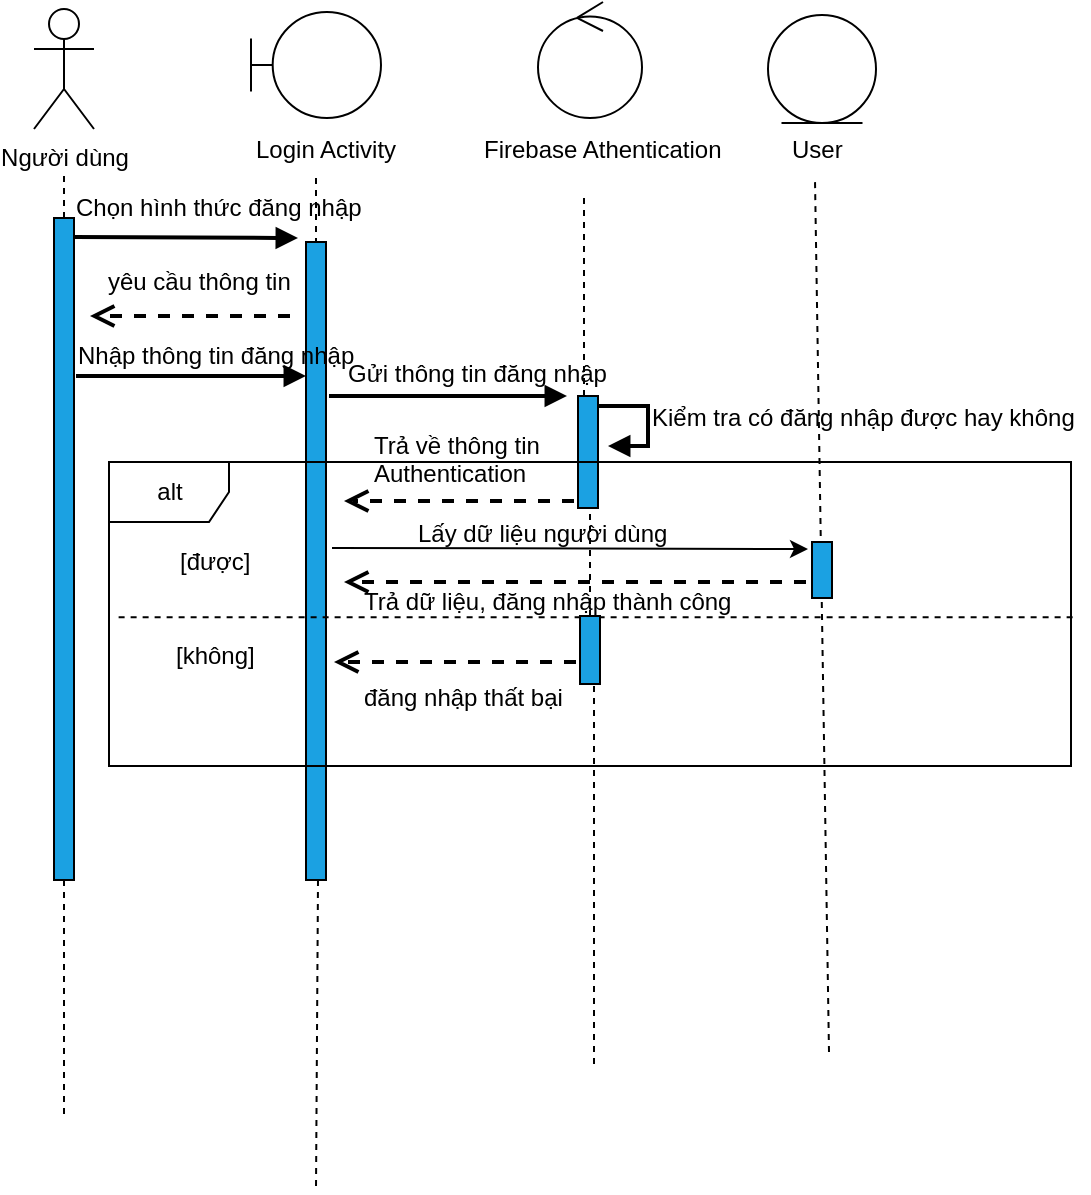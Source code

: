 <mxfile version="10.7.5" type="device"><diagram id="w3C4QUO1yhka0z2PMHqf" name="Page-1"><mxGraphModel dx="824" dy="496" grid="0" gridSize="10" guides="1" tooltips="1" connect="1" arrows="1" fold="1" page="0" pageScale="1" pageWidth="850" pageHeight="1100" math="0" shadow="0"><root><mxCell id="0"/><mxCell id="1" parent="0"/><mxCell id="lGTmgRn-pwPCFC8aHeE3-1" value="Người dùng" style="shape=umlActor;verticalLabelPosition=bottom;labelBackgroundColor=#ffffff;verticalAlign=top;html=1;outlineConnect=0;" parent="1" vertex="1"><mxGeometry x="125" y="46.5" width="30" height="60" as="geometry"/></mxCell><mxCell id="lGTmgRn-pwPCFC8aHeE3-2" value="" style="ellipse;shape=umlControl;whiteSpace=wrap;html=1;strokeColor=#000000;" parent="1" vertex="1"><mxGeometry x="377" y="43" width="52" height="58" as="geometry"/></mxCell><mxCell id="lGTmgRn-pwPCFC8aHeE3-3" value="Firebase Athentication" style="text;html=1;resizable=0;points=[];autosize=1;align=left;verticalAlign=top;spacingTop=-4;" parent="1" vertex="1"><mxGeometry x="348" y="106.5" width="129" height="14" as="geometry"/></mxCell><mxCell id="lGTmgRn-pwPCFC8aHeE3-4" value="" style="shape=umlBoundary;whiteSpace=wrap;html=1;strokeColor=#000000;" parent="1" vertex="1"><mxGeometry x="233.5" y="48" width="65" height="53" as="geometry"/></mxCell><mxCell id="lGTmgRn-pwPCFC8aHeE3-5" value="Login Activity" style="text;html=1;resizable=0;points=[];autosize=1;align=left;verticalAlign=top;spacingTop=-4;" parent="1" vertex="1"><mxGeometry x="233.5" y="106.5" width="81" height="14" as="geometry"/></mxCell><mxCell id="lGTmgRn-pwPCFC8aHeE3-6" value="" style="ellipse;shape=umlEntity;whiteSpace=wrap;html=1;strokeColor=#000000;" parent="1" vertex="1"><mxGeometry x="492" y="49.5" width="54" height="54" as="geometry"/></mxCell><mxCell id="lGTmgRn-pwPCFC8aHeE3-7" value="User" style="text;html=1;resizable=0;points=[];autosize=1;align=left;verticalAlign=top;spacingTop=-4;" parent="1" vertex="1"><mxGeometry x="501.5" y="106.5" width="35" height="14" as="geometry"/></mxCell><mxCell id="lGTmgRn-pwPCFC8aHeE3-8" value="" style="endArrow=block;endFill=1;endSize=6;html=1;strokeWidth=2;" parent="1" edge="1"><mxGeometry width="100" relative="1" as="geometry"><mxPoint x="145" y="160.5" as="sourcePoint"/><mxPoint x="257" y="161" as="targetPoint"/></mxGeometry></mxCell><mxCell id="lGTmgRn-pwPCFC8aHeE3-11" value="" style="endArrow=block;endFill=1;endSize=6;html=1;strokeWidth=2;" parent="1" edge="1"><mxGeometry width="100" relative="1" as="geometry"><mxPoint x="272.5" y="240" as="sourcePoint"/><mxPoint x="391.5" y="240" as="targetPoint"/></mxGeometry></mxCell><mxCell id="lGTmgRn-pwPCFC8aHeE3-13" value="Chọn hình thức đăng nhập" style="text;html=1;resizable=0;points=[];autosize=1;align=left;verticalAlign=top;spacingTop=-4;fillColor=#ffffff;" parent="1" vertex="1"><mxGeometry x="143.5" y="135.5" width="153" height="14" as="geometry"/></mxCell><mxCell id="lGTmgRn-pwPCFC8aHeE3-15" value="Gửi thông tin đăng nhập" style="text;html=1;resizable=0;points=[];autosize=1;align=left;verticalAlign=top;spacingTop=-4;" parent="1" vertex="1"><mxGeometry x="280" y="219" width="139" height="14" as="geometry"/></mxCell><mxCell id="lGTmgRn-pwPCFC8aHeE3-18" value="" style="endArrow=none;dashed=1;html=1;strokeWidth=1;" parent="1" source="lGTmgRn-pwPCFC8aHeE3-19" edge="1"><mxGeometry width="50" height="50" relative="1" as="geometry"><mxPoint x="140" y="520" as="sourcePoint"/><mxPoint x="140" y="130" as="targetPoint"/></mxGeometry></mxCell><mxCell id="lGTmgRn-pwPCFC8aHeE3-19" value="" style="html=1;points=[];perimeter=orthogonalPerimeter;fillColor=#1ba1e2;strokeColor=#000000;fontColor=#ffffff;" parent="1" vertex="1"><mxGeometry x="135" y="151" width="10" height="331" as="geometry"/></mxCell><mxCell id="lGTmgRn-pwPCFC8aHeE3-20" value="" style="endArrow=none;dashed=1;html=1;strokeWidth=1;" parent="1" source="lGTmgRn-pwPCFC8aHeE3-19" edge="1"><mxGeometry width="50" height="50" relative="1" as="geometry"><mxPoint x="140" y="520" as="sourcePoint"/><mxPoint x="140" y="601" as="targetPoint"/></mxGeometry></mxCell><mxCell id="lGTmgRn-pwPCFC8aHeE3-21" value="" style="endArrow=none;dashed=1;html=1;strokeWidth=1;exitX=0.5;exitY=0.003;exitDx=0;exitDy=0;exitPerimeter=0;" parent="1" source="lGTmgRn-pwPCFC8aHeE3-22" edge="1"><mxGeometry width="50" height="50" relative="1" as="geometry"><mxPoint x="266" y="520" as="sourcePoint"/><mxPoint x="266" y="131" as="targetPoint"/></mxGeometry></mxCell><mxCell id="lGTmgRn-pwPCFC8aHeE3-22" value="" style="html=1;points=[];perimeter=orthogonalPerimeter;fillColor=#1ba1e2;strokeColor=#000000;fontColor=#ffffff;" parent="1" vertex="1"><mxGeometry x="261" y="163" width="10" height="319" as="geometry"/></mxCell><mxCell id="lGTmgRn-pwPCFC8aHeE3-23" value="" style="endArrow=none;dashed=1;html=1;strokeWidth=1;exitX=-0.014;exitY=-0.107;exitDx=0;exitDy=0;exitPerimeter=0;" parent="1" edge="1"><mxGeometry width="50" height="50" relative="1" as="geometry"><mxPoint x="267" y="482" as="sourcePoint"/><mxPoint x="266" y="637" as="targetPoint"/></mxGeometry></mxCell><mxCell id="lGTmgRn-pwPCFC8aHeE3-24" value="" style="endArrow=none;dashed=1;html=1;strokeWidth=1;" parent="1" source="lGTmgRn-pwPCFC8aHeE3-25" edge="1"><mxGeometry width="50" height="50" relative="1" as="geometry"><mxPoint x="400" y="520" as="sourcePoint"/><mxPoint x="400" y="140" as="targetPoint"/></mxGeometry></mxCell><mxCell id="lGTmgRn-pwPCFC8aHeE3-25" value="" style="html=1;points=[];perimeter=orthogonalPerimeter;fillColor=#1ba1e2;strokeColor=#000000;fontColor=#ffffff;" parent="1" vertex="1"><mxGeometry x="397" y="240" width="10" height="33" as="geometry"/></mxCell><mxCell id="lGTmgRn-pwPCFC8aHeE3-26" value="" style="endArrow=none;dashed=1;html=1;strokeWidth=1;" parent="1" source="lGTmgRn-pwPCFC8aHeE3-53" target="lGTmgRn-pwPCFC8aHeE3-25" edge="1"><mxGeometry width="50" height="50" relative="1" as="geometry"><mxPoint x="400" y="574" as="sourcePoint"/><mxPoint x="400" y="140" as="targetPoint"/></mxGeometry></mxCell><mxCell id="lGTmgRn-pwPCFC8aHeE3-32" value="" style="endArrow=none;dashed=1;html=1;strokeWidth=1;" parent="1" edge="1"><mxGeometry width="50" height="50" relative="1" as="geometry"><mxPoint x="522.5" y="568" as="sourcePoint"/><mxPoint x="515.5" y="132" as="targetPoint"/></mxGeometry></mxCell><mxCell id="lGTmgRn-pwPCFC8aHeE3-33" value="" style="html=1;verticalAlign=bottom;endArrow=open;dashed=1;endSize=8;strokeWidth=2;" parent="1" edge="1"><mxGeometry relative="1" as="geometry"><mxPoint x="253" y="200" as="sourcePoint"/><mxPoint x="153" y="200" as="targetPoint"/></mxGeometry></mxCell><mxCell id="lGTmgRn-pwPCFC8aHeE3-34" value="yêu cầu thông tin" style="text;html=1;resizable=0;points=[];autosize=1;align=left;verticalAlign=top;spacingTop=-4;fillColor=none;" parent="1" vertex="1"><mxGeometry x="160" y="173" width="101" height="14" as="geometry"/></mxCell><mxCell id="lGTmgRn-pwPCFC8aHeE3-35" value="" style="endArrow=block;endFill=1;endSize=6;html=1;strokeWidth=2;" parent="1" edge="1"><mxGeometry width="100" relative="1" as="geometry"><mxPoint x="146" y="230" as="sourcePoint"/><mxPoint x="261" y="230" as="targetPoint"/></mxGeometry></mxCell><mxCell id="lGTmgRn-pwPCFC8aHeE3-36" value="Nhập thông tin đăng nhập" style="text;html=1;resizable=0;points=[];autosize=1;align=left;verticalAlign=top;spacingTop=-4;" parent="1" vertex="1"><mxGeometry x="145" y="210" width="148" height="14" as="geometry"/></mxCell><mxCell id="lGTmgRn-pwPCFC8aHeE3-41" value="" style="edgeStyle=orthogonalEdgeStyle;html=1;align=left;spacingLeft=2;endArrow=block;rounded=0;entryX=1;entryY=0;strokeWidth=2;" parent="1" edge="1"><mxGeometry x="1" y="350" relative="1" as="geometry"><mxPoint x="407" y="245" as="sourcePoint"/><Array as="points"><mxPoint x="432" y="245"/><mxPoint x="432" y="265"/></Array><mxPoint x="412" y="265" as="targetPoint"/><mxPoint x="-303" y="-174" as="offset"/></mxGeometry></mxCell><mxCell id="lGTmgRn-pwPCFC8aHeE3-42" value="Kiểm tra có đăng nhập được hay không" style="text;html=1;resizable=0;points=[];autosize=1;align=left;verticalAlign=top;spacingTop=-4;" parent="1" vertex="1"><mxGeometry x="431.5" y="241" width="221" height="14" as="geometry"/></mxCell><mxCell id="lGTmgRn-pwPCFC8aHeE3-44" value="" style="endArrow=none;dashed=1;html=1;strokeWidth=1;exitX=0.01;exitY=0.511;exitDx=0;exitDy=0;exitPerimeter=0;entryX=1.007;entryY=0.511;entryDx=0;entryDy=0;entryPerimeter=0;" parent="1" source="lGTmgRn-pwPCFC8aHeE3-43" target="lGTmgRn-pwPCFC8aHeE3-43" edge="1"><mxGeometry width="50" height="50" relative="1" as="geometry"><mxPoint x="197" y="525" as="sourcePoint"/><mxPoint x="247" y="475" as="targetPoint"/></mxGeometry></mxCell><mxCell id="lGTmgRn-pwPCFC8aHeE3-52" value="" style="html=1;points=[];perimeter=orthogonalPerimeter;fillColor=#1ba1e2;strokeColor=#000000;fontColor=#ffffff;" parent="1" vertex="1"><mxGeometry x="397" y="273" width="10" height="23" as="geometry"/></mxCell><mxCell id="lGTmgRn-pwPCFC8aHeE3-55" value="[được]" style="text;html=1;resizable=0;points=[];autosize=1;align=left;verticalAlign=top;spacingTop=-4;" parent="1" vertex="1"><mxGeometry x="196" y="313" width="45" height="14" as="geometry"/></mxCell><mxCell id="lGTmgRn-pwPCFC8aHeE3-56" value="[không]" style="text;html=1;resizable=0;points=[];autosize=1;align=left;verticalAlign=top;spacingTop=-4;" parent="1" vertex="1"><mxGeometry x="194" y="360" width="49" height="14" as="geometry"/></mxCell><mxCell id="lGTmgRn-pwPCFC8aHeE3-43" value="alt" style="shape=umlFrame;whiteSpace=wrap;html=1;strokeColor=#000000;fillColor=none;" parent="1" vertex="1"><mxGeometry x="162.5" y="273" width="481" height="152" as="geometry"/></mxCell><mxCell id="lGTmgRn-pwPCFC8aHeE3-63" value="" style="html=1;points=[];perimeter=orthogonalPerimeter;fillColor=#1ba1e2;strokeColor=#000000;fontColor=#ffffff;" parent="1" vertex="1"><mxGeometry x="514" y="313" width="10" height="28" as="geometry"/></mxCell><mxCell id="lGTmgRn-pwPCFC8aHeE3-64" value="" style="html=1;verticalAlign=bottom;endArrow=open;dashed=1;endSize=8;strokeWidth=2;" parent="1" edge="1"><mxGeometry relative="1" as="geometry"><mxPoint x="395" y="292.5" as="sourcePoint"/><mxPoint x="280" y="292.5" as="targetPoint"/></mxGeometry></mxCell><mxCell id="lGTmgRn-pwPCFC8aHeE3-53" value="" style="html=1;points=[];perimeter=orthogonalPerimeter;fillColor=#1ba1e2;strokeColor=#000000;fontColor=#ffffff;" parent="1" vertex="1"><mxGeometry x="398" y="350" width="10" height="34" as="geometry"/></mxCell><mxCell id="lGTmgRn-pwPCFC8aHeE3-66" value="" style="endArrow=none;dashed=1;html=1;strokeWidth=1;entryX=0.7;entryY=1;entryDx=0;entryDy=0;entryPerimeter=0;" parent="1" target="lGTmgRn-pwPCFC8aHeE3-53" edge="1"><mxGeometry width="50" height="50" relative="1" as="geometry"><mxPoint x="405" y="574" as="sourcePoint"/><mxPoint x="400" y="374" as="targetPoint"/></mxGeometry></mxCell><mxCell id="lGTmgRn-pwPCFC8aHeE3-67" value="" style="html=1;verticalAlign=bottom;endArrow=open;dashed=1;endSize=8;strokeWidth=2;" parent="1" edge="1"><mxGeometry relative="1" as="geometry"><mxPoint x="396" y="373" as="sourcePoint"/><mxPoint x="275" y="373" as="targetPoint"/></mxGeometry></mxCell><mxCell id="lGTmgRn-pwPCFC8aHeE3-68" value="đăng nhập thất bại" style="text;html=1;resizable=0;points=[];autosize=1;align=left;verticalAlign=top;spacingTop=-4;" parent="1" vertex="1"><mxGeometry x="288" y="381" width="109" height="14" as="geometry"/></mxCell><mxCell id="UN_8EwlU_K9lDPtRx58x-1" value="Trả về thông tin&lt;br&gt;Authentication&lt;br&gt;" style="text;html=1;resizable=0;points=[];autosize=1;align=left;verticalAlign=top;spacingTop=-4;" vertex="1" parent="1"><mxGeometry x="293" y="255" width="93" height="28" as="geometry"/></mxCell><mxCell id="UN_8EwlU_K9lDPtRx58x-2" value="" style="endArrow=classic;html=1;" edge="1" parent="1"><mxGeometry width="50" height="50" relative="1" as="geometry"><mxPoint x="274" y="316" as="sourcePoint"/><mxPoint x="512" y="316.5" as="targetPoint"/></mxGeometry></mxCell><mxCell id="UN_8EwlU_K9lDPtRx58x-3" value="" style="html=1;verticalAlign=bottom;endArrow=open;dashed=1;endSize=8;strokeWidth=2;" edge="1" parent="1"><mxGeometry relative="1" as="geometry"><mxPoint x="511" y="333" as="sourcePoint"/><mxPoint x="280" y="333" as="targetPoint"/></mxGeometry></mxCell><mxCell id="UN_8EwlU_K9lDPtRx58x-4" value="Lấy dữ liệu người dùng" style="text;html=1;resizable=0;points=[];autosize=1;align=left;verticalAlign=top;spacingTop=-4;" vertex="1" parent="1"><mxGeometry x="314.5" y="299" width="135" height="14" as="geometry"/></mxCell><mxCell id="UN_8EwlU_K9lDPtRx58x-5" value="Trả dữ liệu, đăng nhập thành công" style="text;html=1;resizable=0;points=[];autosize=1;align=left;verticalAlign=top;spacingTop=-4;" vertex="1" parent="1"><mxGeometry x="288" y="333" width="194" height="14" as="geometry"/></mxCell></root></mxGraphModel></diagram></mxfile>